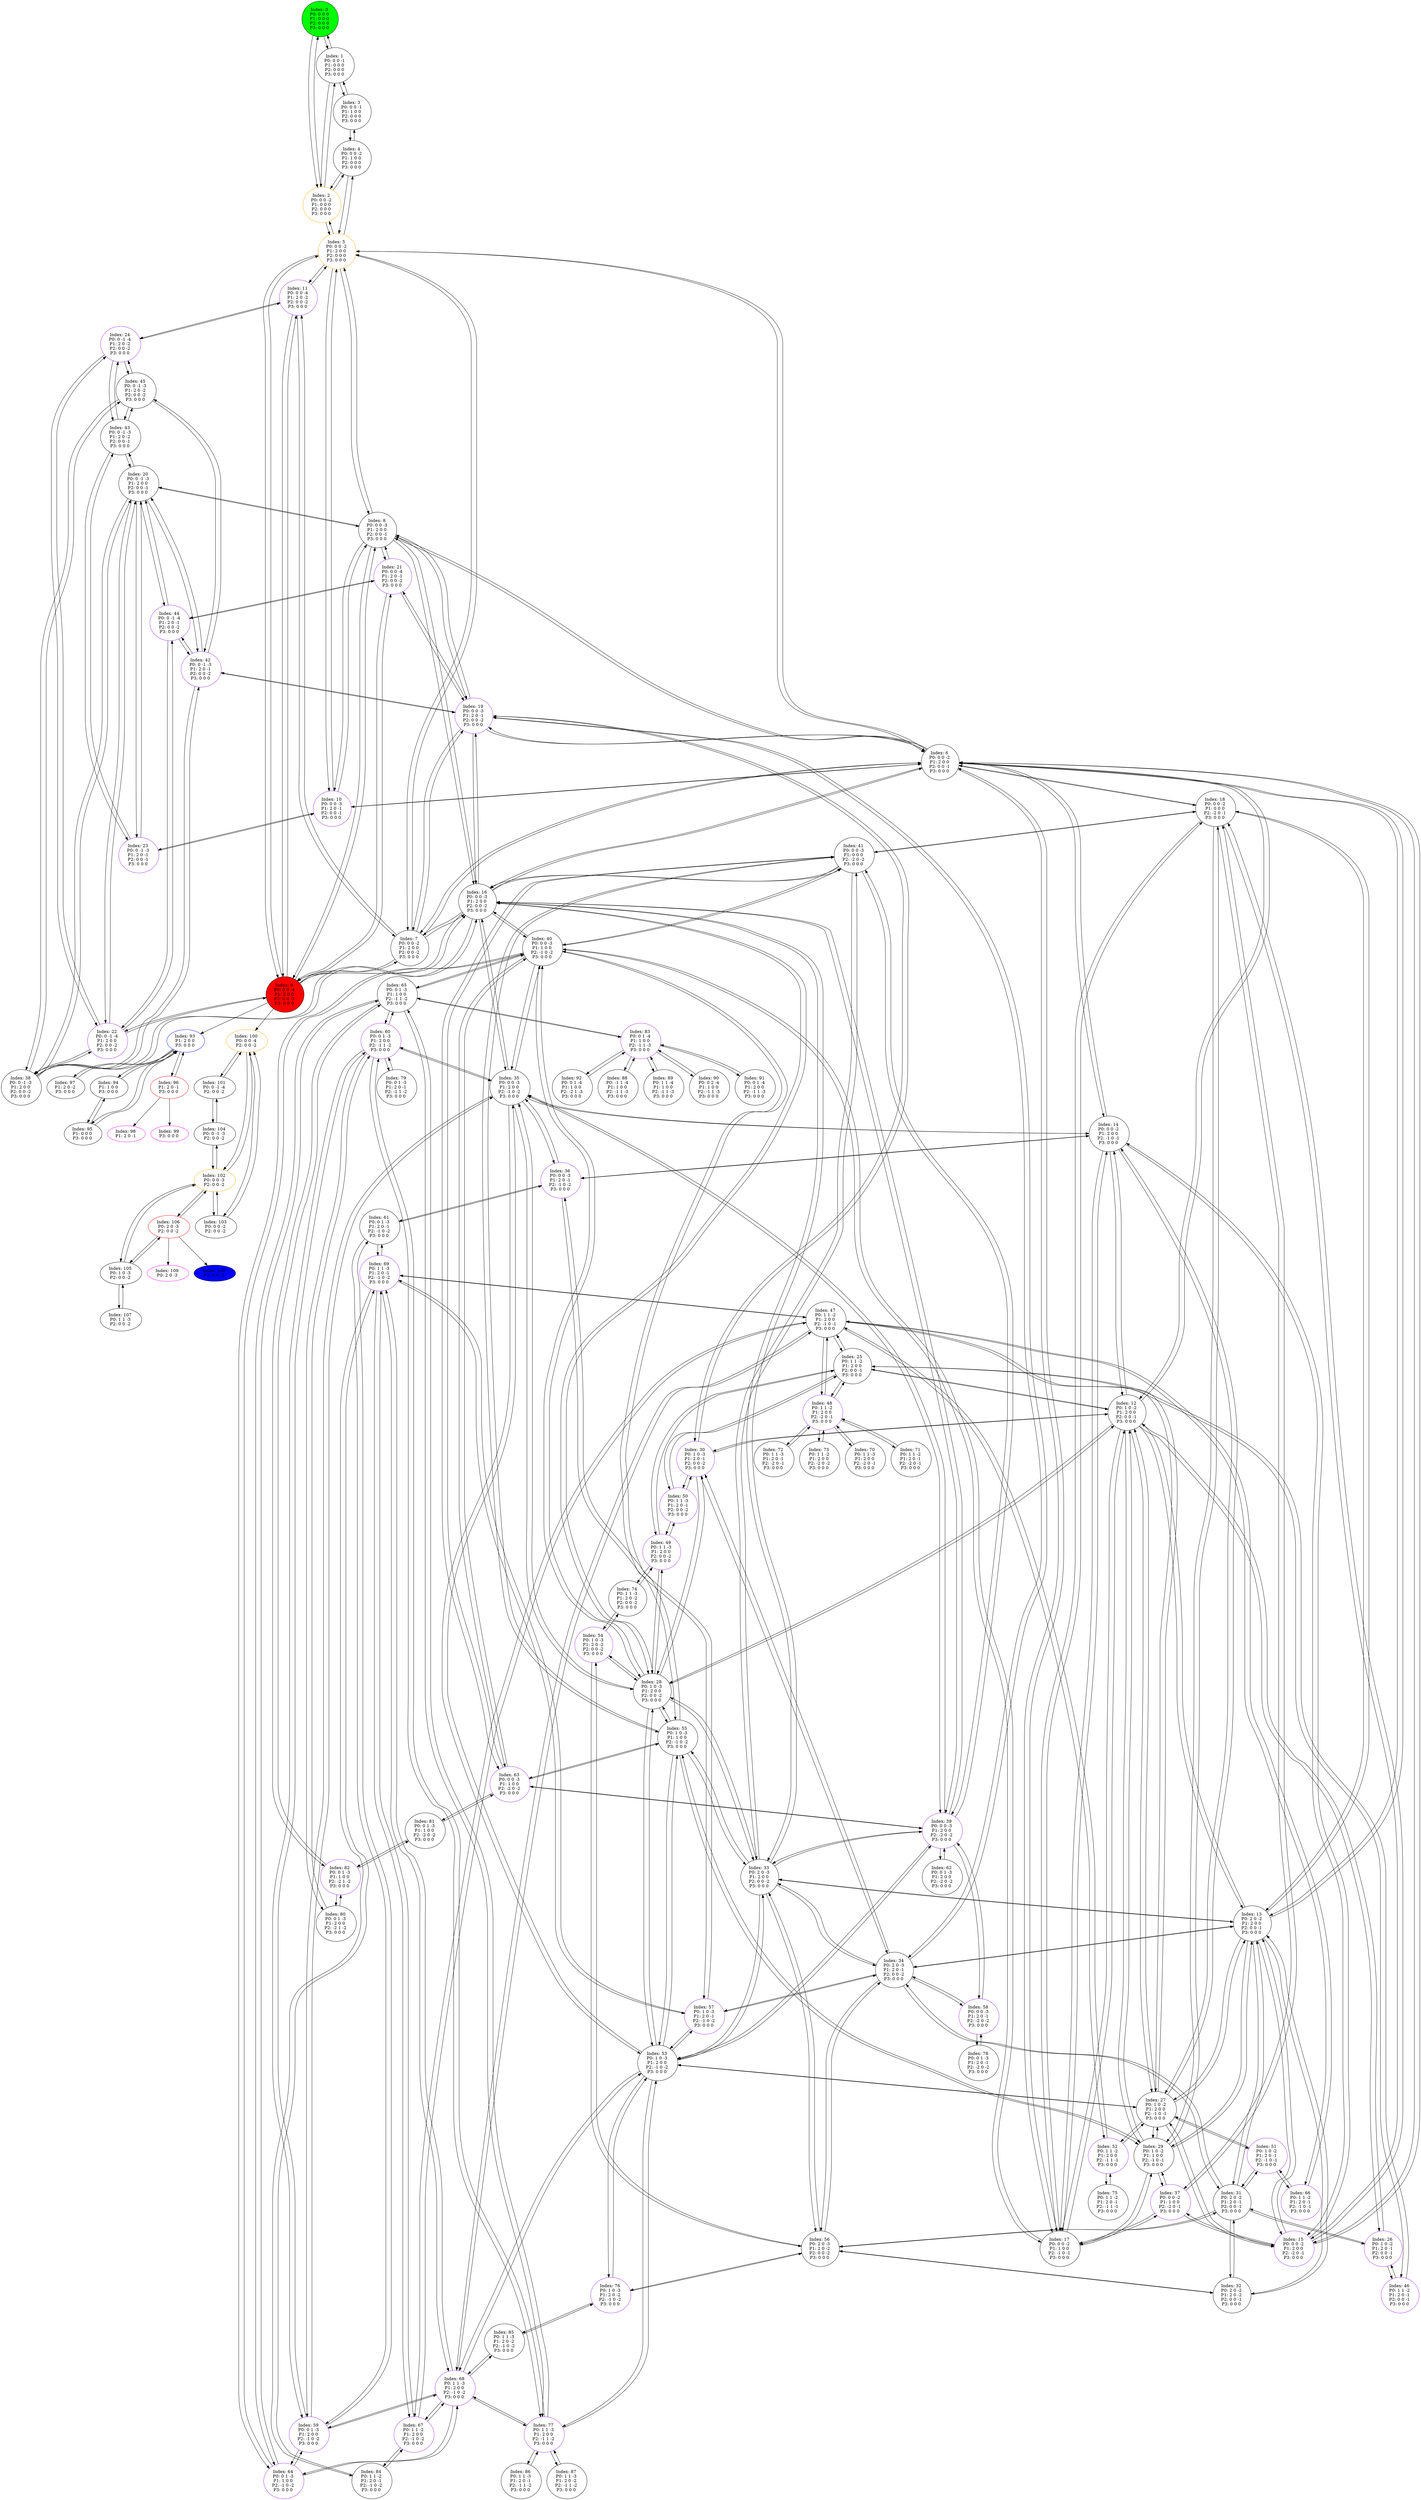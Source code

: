 digraph G {
color = "black"
0[label = "Index: 0 
P0: 0 0 0 
P1: 0 0 0 
P2: 0 0 0 
P3: 0 0 0 
", style="filled", fillcolor = "green"]
1[label = "Index: 1 
P0: 0 0 -1 
P1: 0 0 0 
P2: 0 0 0 
P3: 0 0 0 
"]
2[label = "Index: 2 
P0: 0 0 -2 
P1: 0 0 0 
P2: 0 0 0 
P3: 0 0 0 
", color = "orange"]
3[label = "Index: 3 
P0: 0 0 -1 
P1: 1 0 0 
P2: 0 0 0 
P3: 0 0 0 
"]
4[label = "Index: 4 
P0: 0 0 -2 
P1: 1 0 0 
P2: 0 0 0 
P3: 0 0 0 
"]
5[label = "Index: 5 
P0: 0 0 -2 
P1: 2 0 0 
P2: 0 0 0 
P3: 0 0 0 
", color = "orange"]
6[label = "Index: 6 
P0: 0 0 -2 
P1: 2 0 0 
P2: 0 0 -1 
P3: 0 0 0 
"]
7[label = "Index: 7 
P0: 0 0 -2 
P1: 2 0 0 
P2: 0 0 -2 
P3: 0 0 0 
"]
8[label = "Index: 8 
P0: 0 0 -3 
P1: 2 0 0 
P2: 0 0 -1 
P3: 0 0 0 
"]
9[label = "Index: 9 
P0: 0 0 -4 
P1: 2 0 0 
P2: 0 0 -2 
P3: 0 0 0 
", style="filled", fillcolor = "red"]
10[label = "Index: 10 
P0: 0 0 -3 
P1: 2 0 -1 
P2: 0 0 -1 
P3: 0 0 0 
", color = "purple"]
11[label = "Index: 11 
P0: 0 0 -4 
P1: 2 0 -2 
P2: 0 0 -2 
P3: 0 0 0 
", color = "purple"]
12[label = "Index: 12 
P0: 1 0 -2 
P1: 2 0 0 
P2: 0 0 -1 
P3: 0 0 0 
"]
13[label = "Index: 13 
P0: 2 0 -2 
P1: 2 0 0 
P2: 0 0 -1 
P3: 0 0 0 
"]
14[label = "Index: 14 
P0: 0 0 -2 
P1: 2 0 0 
P2: -1 0 -1 
P3: 0 0 0 
"]
15[label = "Index: 15 
P0: 0 0 -2 
P1: 2 0 0 
P2: -2 0 -1 
P3: 0 0 0 
", color = "purple"]
16[label = "Index: 16 
P0: 0 0 -3 
P1: 2 0 0 
P2: 0 0 -2 
P3: 0 0 0 
"]
17[label = "Index: 17 
P0: 0 0 -2 
P1: 1 0 0 
P2: -1 0 -1 
P3: 0 0 0 
"]
18[label = "Index: 18 
P0: 0 0 -2 
P1: 0 0 0 
P2: -2 0 -1 
P3: 0 0 0 
"]
19[label = "Index: 19 
P0: 0 0 -3 
P1: 2 0 -1 
P2: 0 0 -2 
P3: 0 0 0 
", color = "purple"]
20[label = "Index: 20 
P0: 0 -1 -3 
P1: 2 0 0 
P2: 0 0 -1 
P3: 0 0 0 
"]
21[label = "Index: 21 
P0: 0 0 -4 
P1: 2 0 -1 
P2: 0 0 -2 
P3: 0 0 0 
", color = "purple"]
22[label = "Index: 22 
P0: 0 -1 -4 
P1: 2 0 0 
P2: 0 0 -2 
P3: 0 0 0 
", color = "purple"]
23[label = "Index: 23 
P0: 0 -1 -3 
P1: 2 0 -1 
P2: 0 0 -1 
P3: 0 0 0 
", color = "purple"]
24[label = "Index: 24 
P0: 0 -1 -4 
P1: 2 0 -2 
P2: 0 0 -2 
P3: 0 0 0 
", color = "purple"]
25[label = "Index: 25 
P0: 1 1 -2 
P1: 2 0 0 
P2: 0 0 -1 
P3: 0 0 0 
"]
26[label = "Index: 26 
P0: 1 0 -2 
P1: 2 0 -1 
P2: 0 0 -1 
P3: 0 0 0 
", color = "purple"]
27[label = "Index: 27 
P0: 1 0 -2 
P1: 2 0 0 
P2: -1 0 -1 
P3: 0 0 0 
"]
28[label = "Index: 28 
P0: 1 0 -3 
P1: 2 0 0 
P2: 0 0 -2 
P3: 0 0 0 
"]
29[label = "Index: 29 
P0: 1 0 -2 
P1: 1 0 0 
P2: -1 0 -1 
P3: 0 0 0 
"]
30[label = "Index: 30 
P0: 1 0 -3 
P1: 2 0 -1 
P2: 0 0 -2 
P3: 0 0 0 
", color = "purple"]
31[label = "Index: 31 
P0: 2 0 -2 
P1: 2 0 -1 
P2: 0 0 -1 
P3: 0 0 0 
"]
32[label = "Index: 32 
P0: 2 0 -2 
P1: 2 0 -2 
P2: 0 0 -1 
P3: 0 0 0 
"]
33[label = "Index: 33 
P0: 2 0 -3 
P1: 2 0 0 
P2: 0 0 -2 
P3: 0 0 0 
"]
34[label = "Index: 34 
P0: 2 0 -3 
P1: 2 0 -1 
P2: 0 0 -2 
P3: 0 0 0 
"]
35[label = "Index: 35 
P0: 0 0 -3 
P1: 2 0 0 
P2: -1 0 -2 
P3: 0 0 0 
"]
36[label = "Index: 36 
P0: 0 0 -3 
P1: 2 0 -1 
P2: -1 0 -2 
P3: 0 0 0 
", color = "purple"]
37[label = "Index: 37 
P0: 0 0 -2 
P1: 1 0 0 
P2: -2 0 -1 
P3: 0 0 0 
", color = "purple"]
38[label = "Index: 38 
P0: 0 -1 -3 
P1: 2 0 0 
P2: 0 0 -2 
P3: 0 0 0 
"]
39[label = "Index: 39 
P0: 0 0 -3 
P1: 2 0 0 
P2: -2 0 -2 
P3: 0 0 0 
", color = "purple"]
40[label = "Index: 40 
P0: 0 0 -3 
P1: 1 0 0 
P2: -1 0 -2 
P3: 0 0 0 
"]
41[label = "Index: 41 
P0: 0 0 -3 
P1: 0 0 0 
P2: -2 0 -2 
P3: 0 0 0 
"]
42[label = "Index: 42 
P0: 0 -1 -3 
P1: 2 0 -1 
P2: 0 0 -2 
P3: 0 0 0 
", color = "purple"]
43[label = "Index: 43 
P0: 0 -1 -3 
P1: 2 0 -2 
P2: 0 0 -1 
P3: 0 0 0 
"]
44[label = "Index: 44 
P0: 0 -1 -4 
P1: 2 0 -1 
P2: 0 0 -2 
P3: 0 0 0 
", color = "purple"]
45[label = "Index: 45 
P0: 0 -1 -3 
P1: 2 0 -2 
P2: 0 0 -2 
P3: 0 0 0 
"]
46[label = "Index: 46 
P0: 1 1 -2 
P1: 2 0 -1 
P2: 0 0 -1 
P3: 0 0 0 
", color = "purple"]
47[label = "Index: 47 
P0: 1 1 -2 
P1: 2 0 0 
P2: -1 0 -1 
P3: 0 0 0 
"]
48[label = "Index: 48 
P0: 1 1 -2 
P1: 2 0 0 
P2: -2 0 -1 
P3: 0 0 0 
", color = "purple"]
49[label = "Index: 49 
P0: 1 1 -3 
P1: 2 0 0 
P2: 0 0 -2 
P3: 0 0 0 
", color = "purple"]
50[label = "Index: 50 
P0: 1 1 -3 
P1: 2 0 -1 
P2: 0 0 -2 
P3: 0 0 0 
", color = "purple"]
51[label = "Index: 51 
P0: 1 0 -2 
P1: 2 0 -1 
P2: -1 0 -1 
P3: 0 0 0 
", color = "purple"]
52[label = "Index: 52 
P0: 1 1 -2 
P1: 2 0 0 
P2: -1 1 -1 
P3: 0 0 0 
", color = "purple"]
53[label = "Index: 53 
P0: 1 0 -3 
P1: 2 0 0 
P2: -1 0 -2 
P3: 0 0 0 
"]
54[label = "Index: 54 
P0: 1 0 -3 
P1: 2 0 -2 
P2: 0 0 -2 
P3: 0 0 0 
", color = "purple"]
55[label = "Index: 55 
P0: 1 0 -3 
P1: 1 0 0 
P2: -1 0 -2 
P3: 0 0 0 
"]
56[label = "Index: 56 
P0: 2 0 -3 
P1: 2 0 -2 
P2: 0 0 -2 
P3: 0 0 0 
"]
57[label = "Index: 57 
P0: 1 0 -3 
P1: 2 0 -1 
P2: -1 0 -2 
P3: 0 0 0 
", color = "purple"]
58[label = "Index: 58 
P0: 0 0 -3 
P1: 2 0 -1 
P2: -2 0 -2 
P3: 0 0 0 
", color = "purple"]
59[label = "Index: 59 
P0: 0 1 -3 
P1: 2 0 0 
P2: -1 0 -2 
P3: 0 0 0 
", color = "purple"]
60[label = "Index: 60 
P0: 0 1 -3 
P1: 2 0 0 
P2: -1 1 -2 
P3: 0 0 0 
", color = "purple"]
61[label = "Index: 61 
P0: 0 1 -3 
P1: 2 0 -1 
P2: -1 0 -2 
P3: 0 0 0 
"]
62[label = "Index: 62 
P0: 0 1 -3 
P1: 2 0 0 
P2: -2 0 -2 
P3: 0 0 0 
"]
63[label = "Index: 63 
P0: 0 0 -3 
P1: 1 0 0 
P2: -2 0 -2 
P3: 0 0 0 
", color = "purple"]
64[label = "Index: 64 
P0: 0 1 -3 
P1: 1 0 0 
P2: -1 0 -2 
P3: 0 0 0 
", color = "purple"]
65[label = "Index: 65 
P0: 0 1 -3 
P1: 1 0 0 
P2: -1 1 -2 
P3: 0 0 0 
"]
66[label = "Index: 66 
P0: 1 1 -2 
P1: 2 0 -1 
P2: -1 0 -1 
P3: 0 0 0 
", color = "purple"]
67[label = "Index: 67 
P0: 1 1 -2 
P1: 2 0 0 
P2: -1 0 -2 
P3: 0 0 0 
", color = "purple"]
68[label = "Index: 68 
P0: 1 1 -3 
P1: 2 0 0 
P2: -1 0 -2 
P3: 0 0 0 
", color = "purple"]
69[label = "Index: 69 
P0: 1 1 -3 
P1: 2 0 -1 
P2: -1 0 -2 
P3: 0 0 0 
", color = "purple"]
70[label = "Index: 70 
P0: 1 1 -3 
P1: 2 0 0 
P2: -2 0 -1 
P3: 0 0 0 
"]
71[label = "Index: 71 
P0: 1 1 -2 
P1: 2 0 -1 
P2: -2 0 -1 
P3: 0 0 0 
"]
72[label = "Index: 72 
P0: 1 1 -3 
P1: 2 0 -1 
P2: -2 0 -1 
P3: 0 0 0 
"]
73[label = "Index: 73 
P0: 1 1 -2 
P1: 2 0 0 
P2: -2 0 -2 
P3: 0 0 0 
"]
74[label = "Index: 74 
P0: 1 1 -3 
P1: 2 0 -2 
P2: 0 0 -2 
P3: 0 0 0 
"]
75[label = "Index: 75 
P0: 1 1 -2 
P1: 2 0 -1 
P2: -1 1 -1 
P3: 0 0 0 
"]
76[label = "Index: 76 
P0: 1 0 -3 
P1: 2 0 -2 
P2: -1 0 -2 
P3: 0 0 0 
", color = "purple"]
77[label = "Index: 77 
P0: 1 1 -3 
P1: 2 0 0 
P2: -1 1 -2 
P3: 0 0 0 
", color = "purple"]
78[label = "Index: 78 
P0: 0 1 -3 
P1: 2 0 -1 
P2: -2 0 -2 
P3: 0 0 0 
"]
79[label = "Index: 79 
P0: 0 1 -3 
P1: 2 0 -1 
P2: -1 1 -2 
P3: 0 0 0 
"]
80[label = "Index: 80 
P0: 0 1 -3 
P1: 2 0 0 
P2: -2 1 -2 
P3: 0 0 0 
"]
81[label = "Index: 81 
P0: 0 1 -3 
P1: 1 0 0 
P2: -2 0 -2 
P3: 0 0 0 
"]
82[label = "Index: 82 
P0: 0 1 -3 
P1: 1 0 0 
P2: -2 1 -2 
P3: 0 0 0 
", color = "purple"]
83[label = "Index: 83 
P0: 0 1 -4 
P1: 1 0 0 
P2: -1 1 -3 
P3: 0 0 0 
", color = "purple"]
84[label = "Index: 84 
P0: 1 1 -2 
P1: 2 0 -1 
P2: -1 0 -2 
P3: 0 0 0 
"]
85[label = "Index: 85 
P0: 1 1 -3 
P1: 2 0 -2 
P2: -1 0 -2 
P3: 0 0 0 
"]
86[label = "Index: 86 
P0: 1 1 -3 
P1: 2 0 -1 
P2: -1 1 -2 
P3: 0 0 0 
"]
87[label = "Index: 87 
P0: 1 1 -3 
P1: 2 0 -2 
P2: -1 1 -2 
P3: 0 0 0 
"]
88[label = "Index: 88 
P0: -1 1 -4 
P1: 1 0 0 
P2: -1 1 -3 
P3: 0 0 0 
"]
89[label = "Index: 89 
P0: 1 1 -4 
P1: 1 0 0 
P2: -1 1 -3 
P3: 0 0 0 
"]
90[label = "Index: 90 
P0: 0 2 -4 
P1: 1 0 0 
P2: -1 1 -3 
P3: 0 0 0 
"]
91[label = "Index: 91 
P0: 0 1 -4 
P1: 2 0 0 
P2: -1 1 -3 
P3: 0 0 0 
"]
92[label = "Index: 92 
P0: 0 1 -4 
P1: 1 0 0 
P2: -2 1 -3 
P3: 0 0 0 
"]
93[label = "Index: 93 
P1: 2 0 0 
P3: 0 0 0 
", color = "blue"]
94[label = "Index: 94 
P1: 1 0 0 
P3: 0 0 0 
"]
95[label = "Index: 95 
P1: 0 0 0 
P3: 0 0 0 
"]
96[label = "Index: 96 
P1: 2 0 -1 
P3: 0 0 0 
", color = "red"]
97[label = "Index: 97 
P1: 2 0 -2 
P3: 0 0 0 
"]
98[label = "Index: 98 
P1: 2 0 -1 
", color = "fuchsia"]
99[label = "Index: 99 
P3: 0 0 0 
", color = "fuchsia"]
100[label = "Index: 100 
P0: 0 0 -4 
P2: 0 0 -2 
", color = "orange"]
101[label = "Index: 101 
P0: 0 -1 -4 
P2: 0 0 -2 
"]
102[label = "Index: 102 
P0: 0 0 -3 
P2: 0 0 -2 
", color = "orange"]
103[label = "Index: 103 
P0: 0 0 -2 
P2: 0 0 -2 
"]
104[label = "Index: 104 
P0: 0 -1 -3 
P2: 0 0 -2 
"]
105[label = "Index: 105 
P0: 1 0 -3 
P2: 0 0 -2 
"]
106[label = "Index: 106 
P0: 2 0 -3 
P2: 0 0 -2 
", color = "red"]
107[label = "Index: 107 
P0: 1 1 -3 
P2: 0 0 -2 
"]
108[label = "Index: 108 
P2: 0 0 -2 
", style="filled", fillcolor = "blue"]
109[label = "Index: 109 
P0: 2 0 -3 
", color = "fuchsia"]
0 -> 1
0 -> 2

1 -> 0
1 -> 2
1 -> 3

2 -> 0
2 -> 1
2 -> 4
2 -> 5

3 -> 1
3 -> 4

4 -> 2
4 -> 3
4 -> 5

5 -> 2
5 -> 4
5 -> 6
5 -> 7
5 -> 8
5 -> 9
5 -> 10
5 -> 11

6 -> 5
6 -> 12
6 -> 13
6 -> 8
6 -> 10
6 -> 14
6 -> 15
6 -> 7
6 -> 16
6 -> 17
6 -> 18
6 -> 19

7 -> 5
7 -> 6
7 -> 16
7 -> 9
7 -> 19
7 -> 11

8 -> 5
8 -> 6
8 -> 20
8 -> 10
8 -> 16
8 -> 9
8 -> 19
8 -> 21

9 -> 5
9 -> 7
9 -> 8
9 -> 22
9 -> 16
9 -> 21
9 -> 11
9 -> 93
9 -> 100

10 -> 5
10 -> 6
10 -> 8
10 -> 23

11 -> 5
11 -> 7
11 -> 9
11 -> 24

12 -> 6
12 -> 13
12 -> 25
12 -> 26
12 -> 27
12 -> 14
12 -> 28
12 -> 29
12 -> 17
12 -> 30

13 -> 6
13 -> 12
13 -> 31
13 -> 32
13 -> 27
13 -> 15
13 -> 33
13 -> 29
13 -> 18
13 -> 34

14 -> 6
14 -> 12
14 -> 27
14 -> 17
14 -> 15
14 -> 35
14 -> 36

15 -> 6
15 -> 13
15 -> 14
15 -> 37
15 -> 18
15 -> 27

16 -> 6
16 -> 7
16 -> 8
16 -> 9
16 -> 28
16 -> 33
16 -> 38
16 -> 19
16 -> 35
16 -> 39
16 -> 40
16 -> 41

17 -> 6
17 -> 12
17 -> 14
17 -> 29
17 -> 37
17 -> 40
17 -> 18

18 -> 6
18 -> 13
18 -> 15
18 -> 17
18 -> 37
18 -> 41
18 -> 29

19 -> 6
19 -> 7
19 -> 8
19 -> 16
19 -> 30
19 -> 34
19 -> 42
19 -> 21

20 -> 8
20 -> 23
20 -> 43
20 -> 38
20 -> 22
20 -> 42
20 -> 44

21 -> 8
21 -> 9
21 -> 19
21 -> 44

22 -> 9
22 -> 20
22 -> 38
22 -> 44
22 -> 24

23 -> 10
23 -> 20
23 -> 43

24 -> 11
24 -> 43
24 -> 22
24 -> 45

25 -> 12
25 -> 46
25 -> 47
25 -> 48
25 -> 49
25 -> 50

26 -> 12
26 -> 31
26 -> 46

27 -> 12
27 -> 13
27 -> 14
27 -> 47
27 -> 29
27 -> 51
27 -> 15
27 -> 52
27 -> 53

28 -> 12
28 -> 16
28 -> 33
28 -> 49
28 -> 30
28 -> 54
28 -> 53
28 -> 35
28 -> 55
28 -> 40

29 -> 12
29 -> 13
29 -> 17
29 -> 18
29 -> 27
29 -> 37
29 -> 55

30 -> 12
30 -> 19
30 -> 28
30 -> 34
30 -> 50

31 -> 13
31 -> 26
31 -> 32
31 -> 51
31 -> 34
31 -> 56

32 -> 13
32 -> 31
32 -> 56

33 -> 13
33 -> 16
33 -> 28
33 -> 34
33 -> 56
33 -> 53
33 -> 39
33 -> 55
33 -> 41

34 -> 13
34 -> 19
34 -> 30
34 -> 31
34 -> 33
34 -> 56
34 -> 57
34 -> 58

35 -> 14
35 -> 16
35 -> 28
35 -> 53
35 -> 59
35 -> 40
35 -> 36
35 -> 39
35 -> 60

36 -> 14
36 -> 35
36 -> 57
36 -> 61

37 -> 15
37 -> 17
37 -> 18
37 -> 29

38 -> 16
38 -> 20
38 -> 22
38 -> 42
38 -> 45

39 -> 16
39 -> 33
39 -> 35
39 -> 62
39 -> 63
39 -> 41
39 -> 58
39 -> 53

40 -> 16
40 -> 17
40 -> 28
40 -> 35
40 -> 55
40 -> 64
40 -> 63
40 -> 65
40 -> 41

41 -> 16
41 -> 18
41 -> 33
41 -> 39
41 -> 40
41 -> 63
41 -> 55

42 -> 19
42 -> 20
42 -> 38
42 -> 44
42 -> 45

43 -> 20
43 -> 23
43 -> 45
43 -> 24

44 -> 20
44 -> 21
44 -> 22
44 -> 42

45 -> 38
45 -> 43
45 -> 24
45 -> 42

46 -> 25
46 -> 26

47 -> 25
47 -> 27
47 -> 66
47 -> 48
47 -> 52
47 -> 67
47 -> 68
47 -> 69

48 -> 25
48 -> 47
48 -> 70
48 -> 71
48 -> 72
48 -> 73

49 -> 25
49 -> 28
49 -> 50
49 -> 74

50 -> 25
50 -> 30
50 -> 49

51 -> 27
51 -> 31
51 -> 66

52 -> 27
52 -> 47
52 -> 75

53 -> 27
53 -> 28
53 -> 33
53 -> 35
53 -> 68
53 -> 55
53 -> 57
53 -> 76
53 -> 39
53 -> 77

54 -> 28
54 -> 56
54 -> 74

55 -> 28
55 -> 29
55 -> 33
55 -> 40
55 -> 41
55 -> 53
55 -> 63

56 -> 31
56 -> 32
56 -> 33
56 -> 34
56 -> 54
56 -> 76

57 -> 34
57 -> 36
57 -> 53
57 -> 69

58 -> 34
58 -> 39
58 -> 78

59 -> 35
59 -> 68
59 -> 64
59 -> 61
59 -> 60

60 -> 35
60 -> 77
60 -> 65
60 -> 79
60 -> 80
60 -> 59

61 -> 36
61 -> 59
61 -> 69

62 -> 39

63 -> 39
63 -> 40
63 -> 41
63 -> 55
63 -> 81

64 -> 40
64 -> 59
64 -> 68
64 -> 65

65 -> 40
65 -> 60
65 -> 77
65 -> 82
65 -> 64
65 -> 83

66 -> 47
66 -> 51

67 -> 47
67 -> 68
67 -> 84
67 -> 69

68 -> 47
68 -> 53
68 -> 59
68 -> 64
68 -> 67
68 -> 69
68 -> 85
68 -> 77

69 -> 47
69 -> 57
69 -> 67
69 -> 68
69 -> 61
69 -> 84

70 -> 48

71 -> 48

72 -> 48

73 -> 48

74 -> 49
74 -> 54

75 -> 52

76 -> 53
76 -> 56
76 -> 85

77 -> 53
77 -> 60
77 -> 65
77 -> 86
77 -> 87
77 -> 68

78 -> 58

79 -> 60

80 -> 60
80 -> 82

81 -> 63
81 -> 82

82 -> 65
82 -> 80
82 -> 81

83 -> 65
83 -> 88
83 -> 89
83 -> 90
83 -> 91
83 -> 92

84 -> 67
84 -> 69

85 -> 68
85 -> 76

86 -> 77

87 -> 77

88 -> 83

89 -> 83

90 -> 83

91 -> 83

92 -> 83

93 -> 94
93 -> 95
93 -> 96
93 -> 97

94 -> 93
94 -> 95

95 -> 93
95 -> 94

96 -> 93
96 -> 99
96 -> 98

97 -> 93

100 -> 101
100 -> 102
100 -> 103

101 -> 100
101 -> 104

102 -> 100
102 -> 105
102 -> 106
102 -> 104
102 -> 103

103 -> 100
103 -> 102

104 -> 101
104 -> 102

105 -> 102
105 -> 106
105 -> 107

106 -> 102
106 -> 105
106 -> 108
106 -> 109

107 -> 105

}
